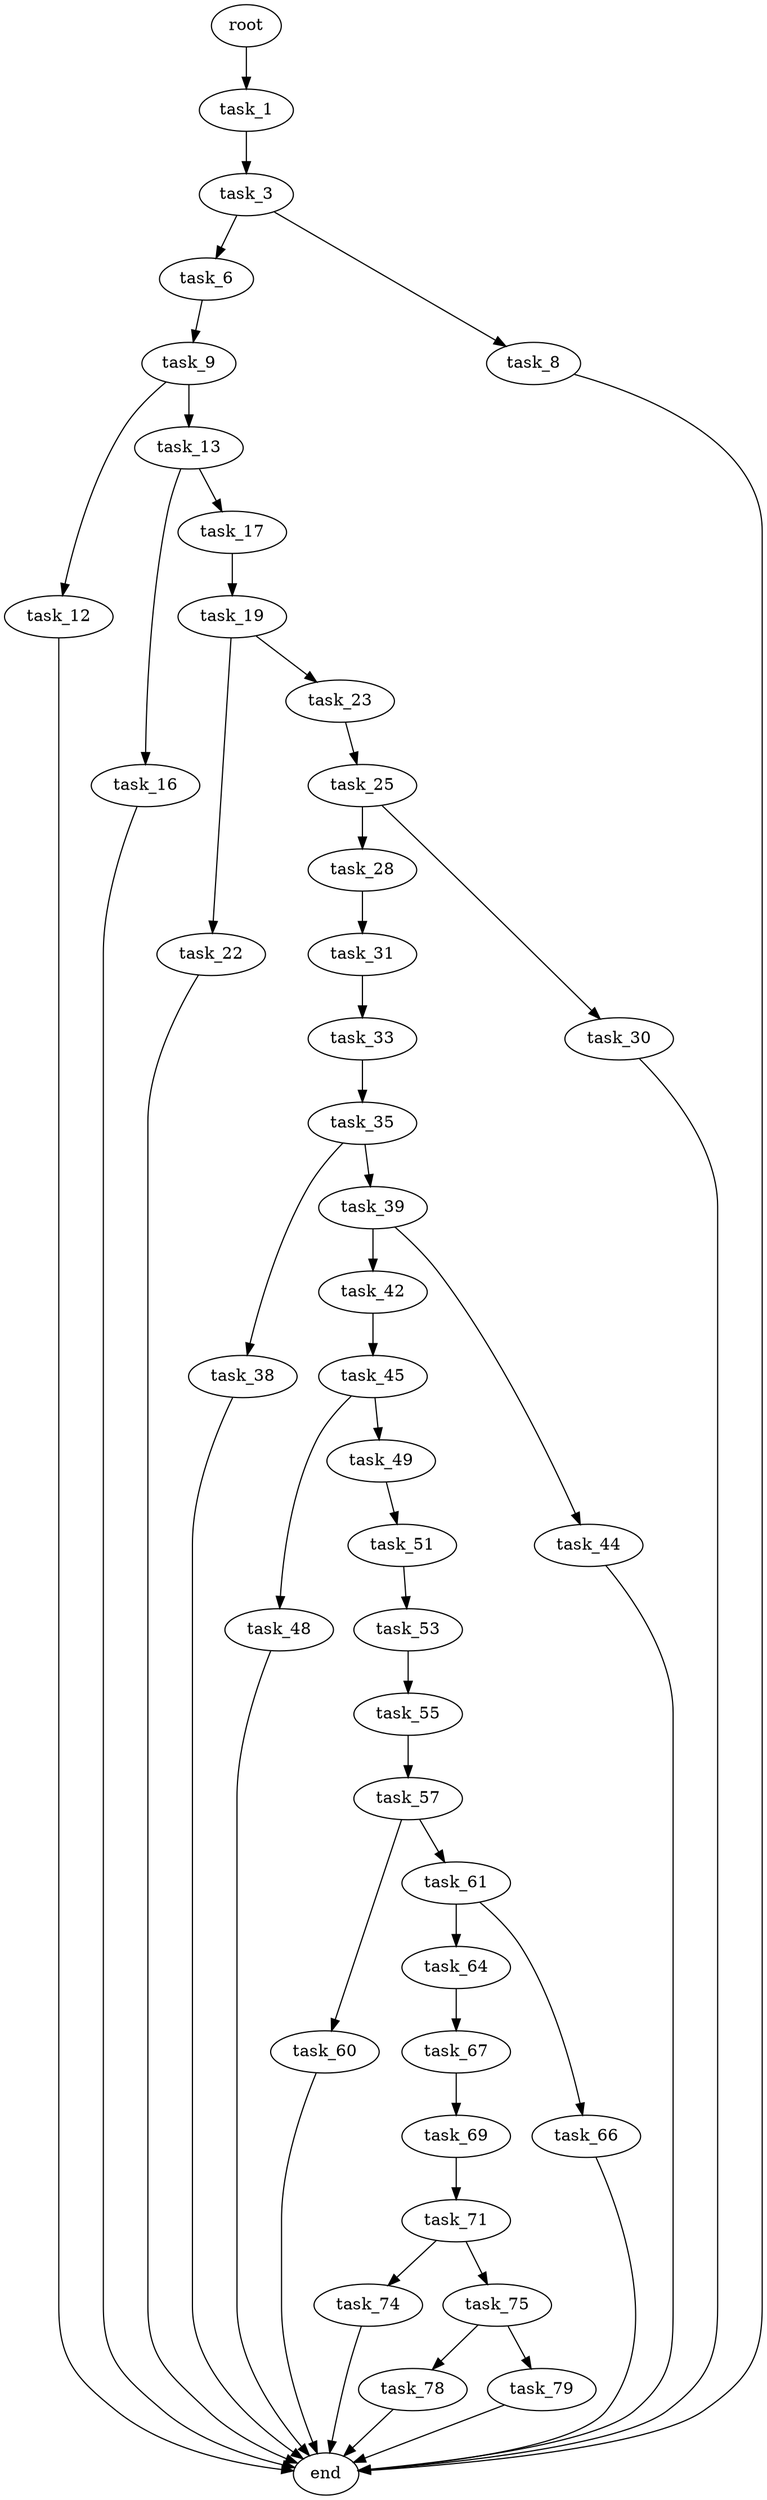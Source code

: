 digraph G {
  root [size="0.000000"];
  task_1 [size="368293445632.000000"];
  task_3 [size="28991029248.000000"];
  task_6 [size="5931609946.000000"];
  task_8 [size="68719476736.000000"];
  task_9 [size="536601555776.000000"];
  end [size="0.000000"];
  task_12 [size="608040074564.000000"];
  task_13 [size="368293445632.000000"];
  task_16 [size="2457876287.000000"];
  task_17 [size="123203166100.000000"];
  task_19 [size="1840502162.000000"];
  task_22 [size="10599919220.000000"];
  task_23 [size="878315916632.000000"];
  task_25 [size="368293445632.000000"];
  task_28 [size="549755813888.000000"];
  task_30 [size="68719476736.000000"];
  task_31 [size="15151753483.000000"];
  task_33 [size="19826788939.000000"];
  task_35 [size="382734017719.000000"];
  task_38 [size="231928233984.000000"];
  task_39 [size="368293445632.000000"];
  task_42 [size="10686502647.000000"];
  task_44 [size="782757789696.000000"];
  task_45 [size="3200974082.000000"];
  task_48 [size="782757789696.000000"];
  task_49 [size="1073741824000.000000"];
  task_51 [size="179687930927.000000"];
  task_53 [size="3285718674.000000"];
  task_55 [size="100892193768.000000"];
  task_57 [size="6998017536.000000"];
  task_60 [size="6548313944.000000"];
  task_61 [size="230853800027.000000"];
  task_64 [size="22378447257.000000"];
  task_66 [size="245020744878.000000"];
  task_67 [size="3812490540.000000"];
  task_69 [size="8589934592.000000"];
  task_71 [size="68719476736.000000"];
  task_74 [size="30326340974.000000"];
  task_75 [size="8956218146.000000"];
  task_78 [size="22133837766.000000"];
  task_79 [size="24092659091.000000"];

  root -> task_1 [size="1.000000"];
  task_1 -> task_3 [size="411041792.000000"];
  task_3 -> task_6 [size="75497472.000000"];
  task_3 -> task_8 [size="75497472.000000"];
  task_6 -> task_9 [size="209715200.000000"];
  task_8 -> end [size="1.000000"];
  task_9 -> task_12 [size="536870912.000000"];
  task_9 -> task_13 [size="536870912.000000"];
  task_12 -> end [size="1.000000"];
  task_13 -> task_16 [size="411041792.000000"];
  task_13 -> task_17 [size="411041792.000000"];
  task_16 -> end [size="1.000000"];
  task_17 -> task_19 [size="209715200.000000"];
  task_19 -> task_22 [size="33554432.000000"];
  task_19 -> task_23 [size="33554432.000000"];
  task_22 -> end [size="1.000000"];
  task_23 -> task_25 [size="679477248.000000"];
  task_25 -> task_28 [size="411041792.000000"];
  task_25 -> task_30 [size="411041792.000000"];
  task_28 -> task_31 [size="536870912.000000"];
  task_30 -> end [size="1.000000"];
  task_31 -> task_33 [size="301989888.000000"];
  task_33 -> task_35 [size="75497472.000000"];
  task_35 -> task_38 [size="411041792.000000"];
  task_35 -> task_39 [size="411041792.000000"];
  task_38 -> end [size="1.000000"];
  task_39 -> task_42 [size="411041792.000000"];
  task_39 -> task_44 [size="411041792.000000"];
  task_42 -> task_45 [size="838860800.000000"];
  task_44 -> end [size="1.000000"];
  task_45 -> task_48 [size="75497472.000000"];
  task_45 -> task_49 [size="75497472.000000"];
  task_48 -> end [size="1.000000"];
  task_49 -> task_51 [size="838860800.000000"];
  task_51 -> task_53 [size="209715200.000000"];
  task_53 -> task_55 [size="75497472.000000"];
  task_55 -> task_57 [size="75497472.000000"];
  task_57 -> task_60 [size="209715200.000000"];
  task_57 -> task_61 [size="209715200.000000"];
  task_60 -> end [size="1.000000"];
  task_61 -> task_64 [size="209715200.000000"];
  task_61 -> task_66 [size="209715200.000000"];
  task_64 -> task_67 [size="679477248.000000"];
  task_66 -> end [size="1.000000"];
  task_67 -> task_69 [size="75497472.000000"];
  task_69 -> task_71 [size="33554432.000000"];
  task_71 -> task_74 [size="134217728.000000"];
  task_71 -> task_75 [size="134217728.000000"];
  task_74 -> end [size="1.000000"];
  task_75 -> task_78 [size="411041792.000000"];
  task_75 -> task_79 [size="411041792.000000"];
  task_78 -> end [size="1.000000"];
  task_79 -> end [size="1.000000"];
}
